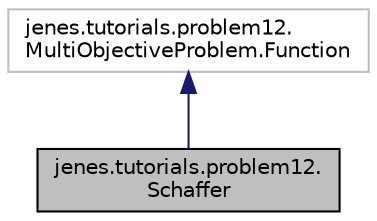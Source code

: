 digraph "jenes.tutorials.problem12.Schaffer"
{
  edge [fontname="Helvetica",fontsize="10",labelfontname="Helvetica",labelfontsize="10"];
  node [fontname="Helvetica",fontsize="10",shape=record];
  Node1 [label="jenes.tutorials.problem12.\lSchaffer",height=0.2,width=0.4,color="black", fillcolor="grey75", style="filled" fontcolor="black"];
  Node2 -> Node1 [dir="back",color="midnightblue",fontsize="10",style="solid",fontname="Helvetica"];
  Node2 [label="jenes.tutorials.problem12.\lMultiObjectiveProblem.Function",height=0.2,width=0.4,color="grey75", fillcolor="white", style="filled"];
}
